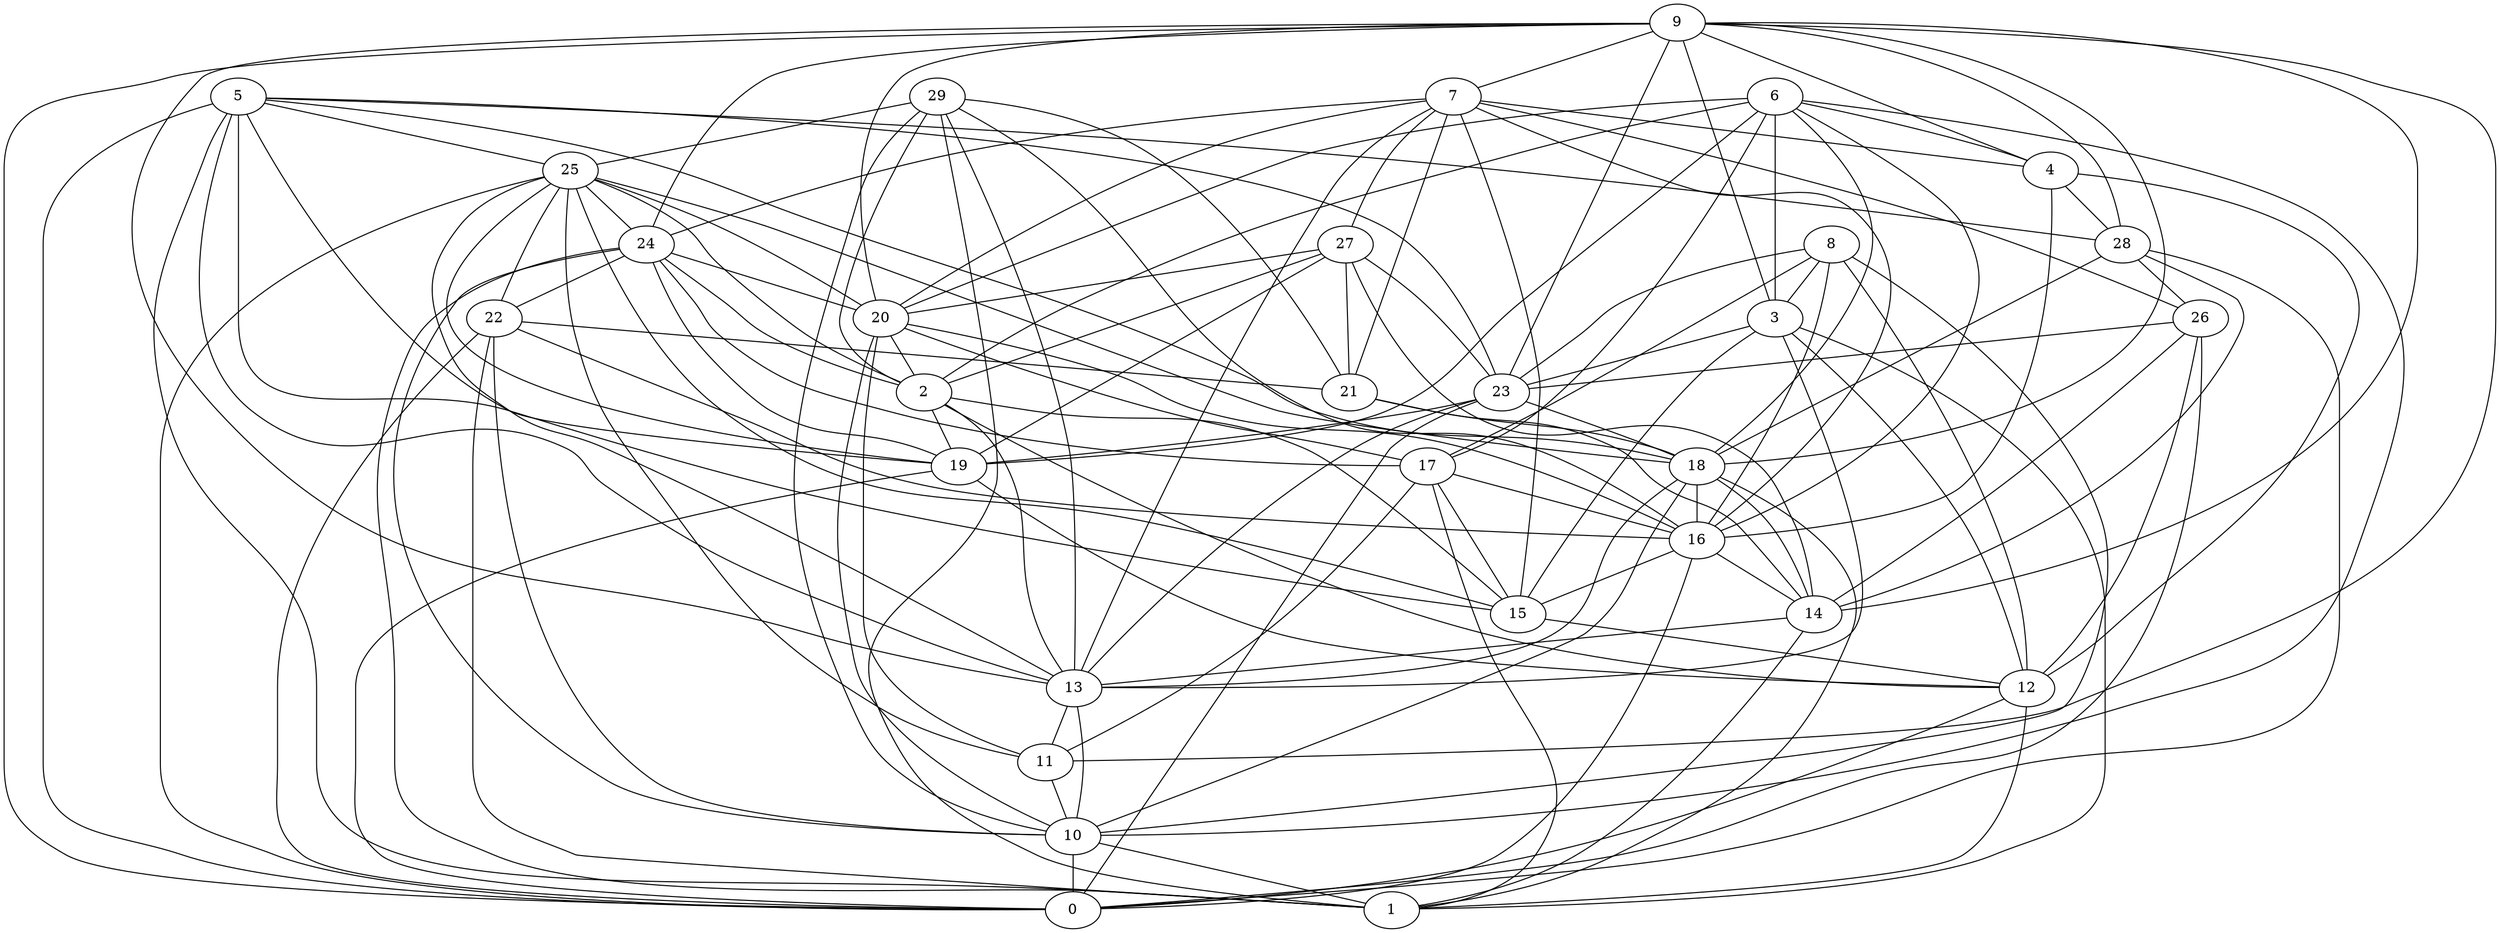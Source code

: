 digraph GG_graph {

subgraph G_graph {
edge [color = black]
"11" -> "10" [dir = none]
"18" -> "16" [dir = none]
"18" -> "14" [dir = none]
"18" -> "1" [dir = none]
"18" -> "13" [dir = none]
"24" -> "22" [dir = none]
"24" -> "17" [dir = none]
"24" -> "1" [dir = none]
"24" -> "19" [dir = none]
"24" -> "20" [dir = none]
"12" -> "1" [dir = none]
"12" -> "0" [dir = none]
"9" -> "28" [dir = none]
"9" -> "4" [dir = none]
"9" -> "3" [dir = none]
"9" -> "13" [dir = none]
"9" -> "7" [dir = none]
"9" -> "11" [dir = none]
"9" -> "24" [dir = none]
"22" -> "21" [dir = none]
"22" -> "16" [dir = none]
"22" -> "10" [dir = none]
"22" -> "0" [dir = none]
"22" -> "1" [dir = none]
"15" -> "12" [dir = none]
"29" -> "16" [dir = none]
"29" -> "21" [dir = none]
"29" -> "10" [dir = none]
"29" -> "25" [dir = none]
"29" -> "1" [dir = none]
"29" -> "13" [dir = none]
"13" -> "11" [dir = none]
"13" -> "10" [dir = none]
"17" -> "16" [dir = none]
"17" -> "1" [dir = none]
"28" -> "0" [dir = none]
"28" -> "14" [dir = none]
"16" -> "14" [dir = none]
"23" -> "18" [dir = none]
"23" -> "13" [dir = none]
"20" -> "11" [dir = none]
"20" -> "17" [dir = none]
"7" -> "26" [dir = none]
"7" -> "20" [dir = none]
"7" -> "4" [dir = none]
"7" -> "16" [dir = none]
"7" -> "21" [dir = none]
"7" -> "13" [dir = none]
"10" -> "0" [dir = none]
"27" -> "2" [dir = none]
"27" -> "19" [dir = none]
"27" -> "14" [dir = none]
"27" -> "21" [dir = none]
"14" -> "13" [dir = none]
"14" -> "1" [dir = none]
"26" -> "23" [dir = none]
"26" -> "12" [dir = none]
"26" -> "0" [dir = none]
"26" -> "14" [dir = none]
"19" -> "0" [dir = none]
"3" -> "15" [dir = none]
"3" -> "13" [dir = none]
"3" -> "1" [dir = none]
"6" -> "20" [dir = none]
"6" -> "16" [dir = none]
"6" -> "2" [dir = none]
"6" -> "19" [dir = none]
"6" -> "10" [dir = none]
"6" -> "3" [dir = none]
"6" -> "17" [dir = none]
"6" -> "4" [dir = none]
"8" -> "10" [dir = none]
"8" -> "3" [dir = none]
"8" -> "16" [dir = none]
"25" -> "20" [dir = none]
"25" -> "15" [dir = none]
"25" -> "22" [dir = none]
"25" -> "13" [dir = none]
"25" -> "19" [dir = none]
"25" -> "2" [dir = none]
"25" -> "11" [dir = none]
"2" -> "13" [dir = none]
"5" -> "0" [dir = none]
"5" -> "13" [dir = none]
"5" -> "25" [dir = none]
"5" -> "23" [dir = none]
"5" -> "19" [dir = none]
"29" -> "2" [dir = none]
"20" -> "16" [dir = none]
"27" -> "20" [dir = none]
"20" -> "2" [dir = none]
"28" -> "26" [dir = none]
"21" -> "18" [dir = none]
"3" -> "12" [dir = none]
"9" -> "18" [dir = none]
"7" -> "24" [dir = none]
"3" -> "23" [dir = none]
"18" -> "10" [dir = none]
"21" -> "14" [dir = none]
"20" -> "10" [dir = none]
"2" -> "19" [dir = none]
"17" -> "15" [dir = none]
"23" -> "0" [dir = none]
"25" -> "18" [dir = none]
"5" -> "28" [dir = none]
"6" -> "18" [dir = none]
"19" -> "12" [dir = none]
"24" -> "2" [dir = none]
"17" -> "11" [dir = none]
"28" -> "18" [dir = none]
"16" -> "0" [dir = none]
"8" -> "17" [dir = none]
"4" -> "12" [dir = none]
"8" -> "23" [dir = none]
"27" -> "23" [dir = none]
"9" -> "14" [dir = none]
"9" -> "0" [dir = none]
"4" -> "28" [dir = none]
"7" -> "15" [dir = none]
"24" -> "10" [dir = none]
"4" -> "16" [dir = none]
"2" -> "15" [dir = none]
"5" -> "18" [dir = none]
"2" -> "12" [dir = none]
"25" -> "0" [dir = none]
"8" -> "12" [dir = none]
"9" -> "20" [dir = none]
"5" -> "1" [dir = none]
"7" -> "27" [dir = none]
"10" -> "1" [dir = none]
"25" -> "24" [dir = none]
"5" -> "15" [dir = none]
"16" -> "15" [dir = none]
"9" -> "23" [dir = none]
"23" -> "19" [dir = none]
}

}
